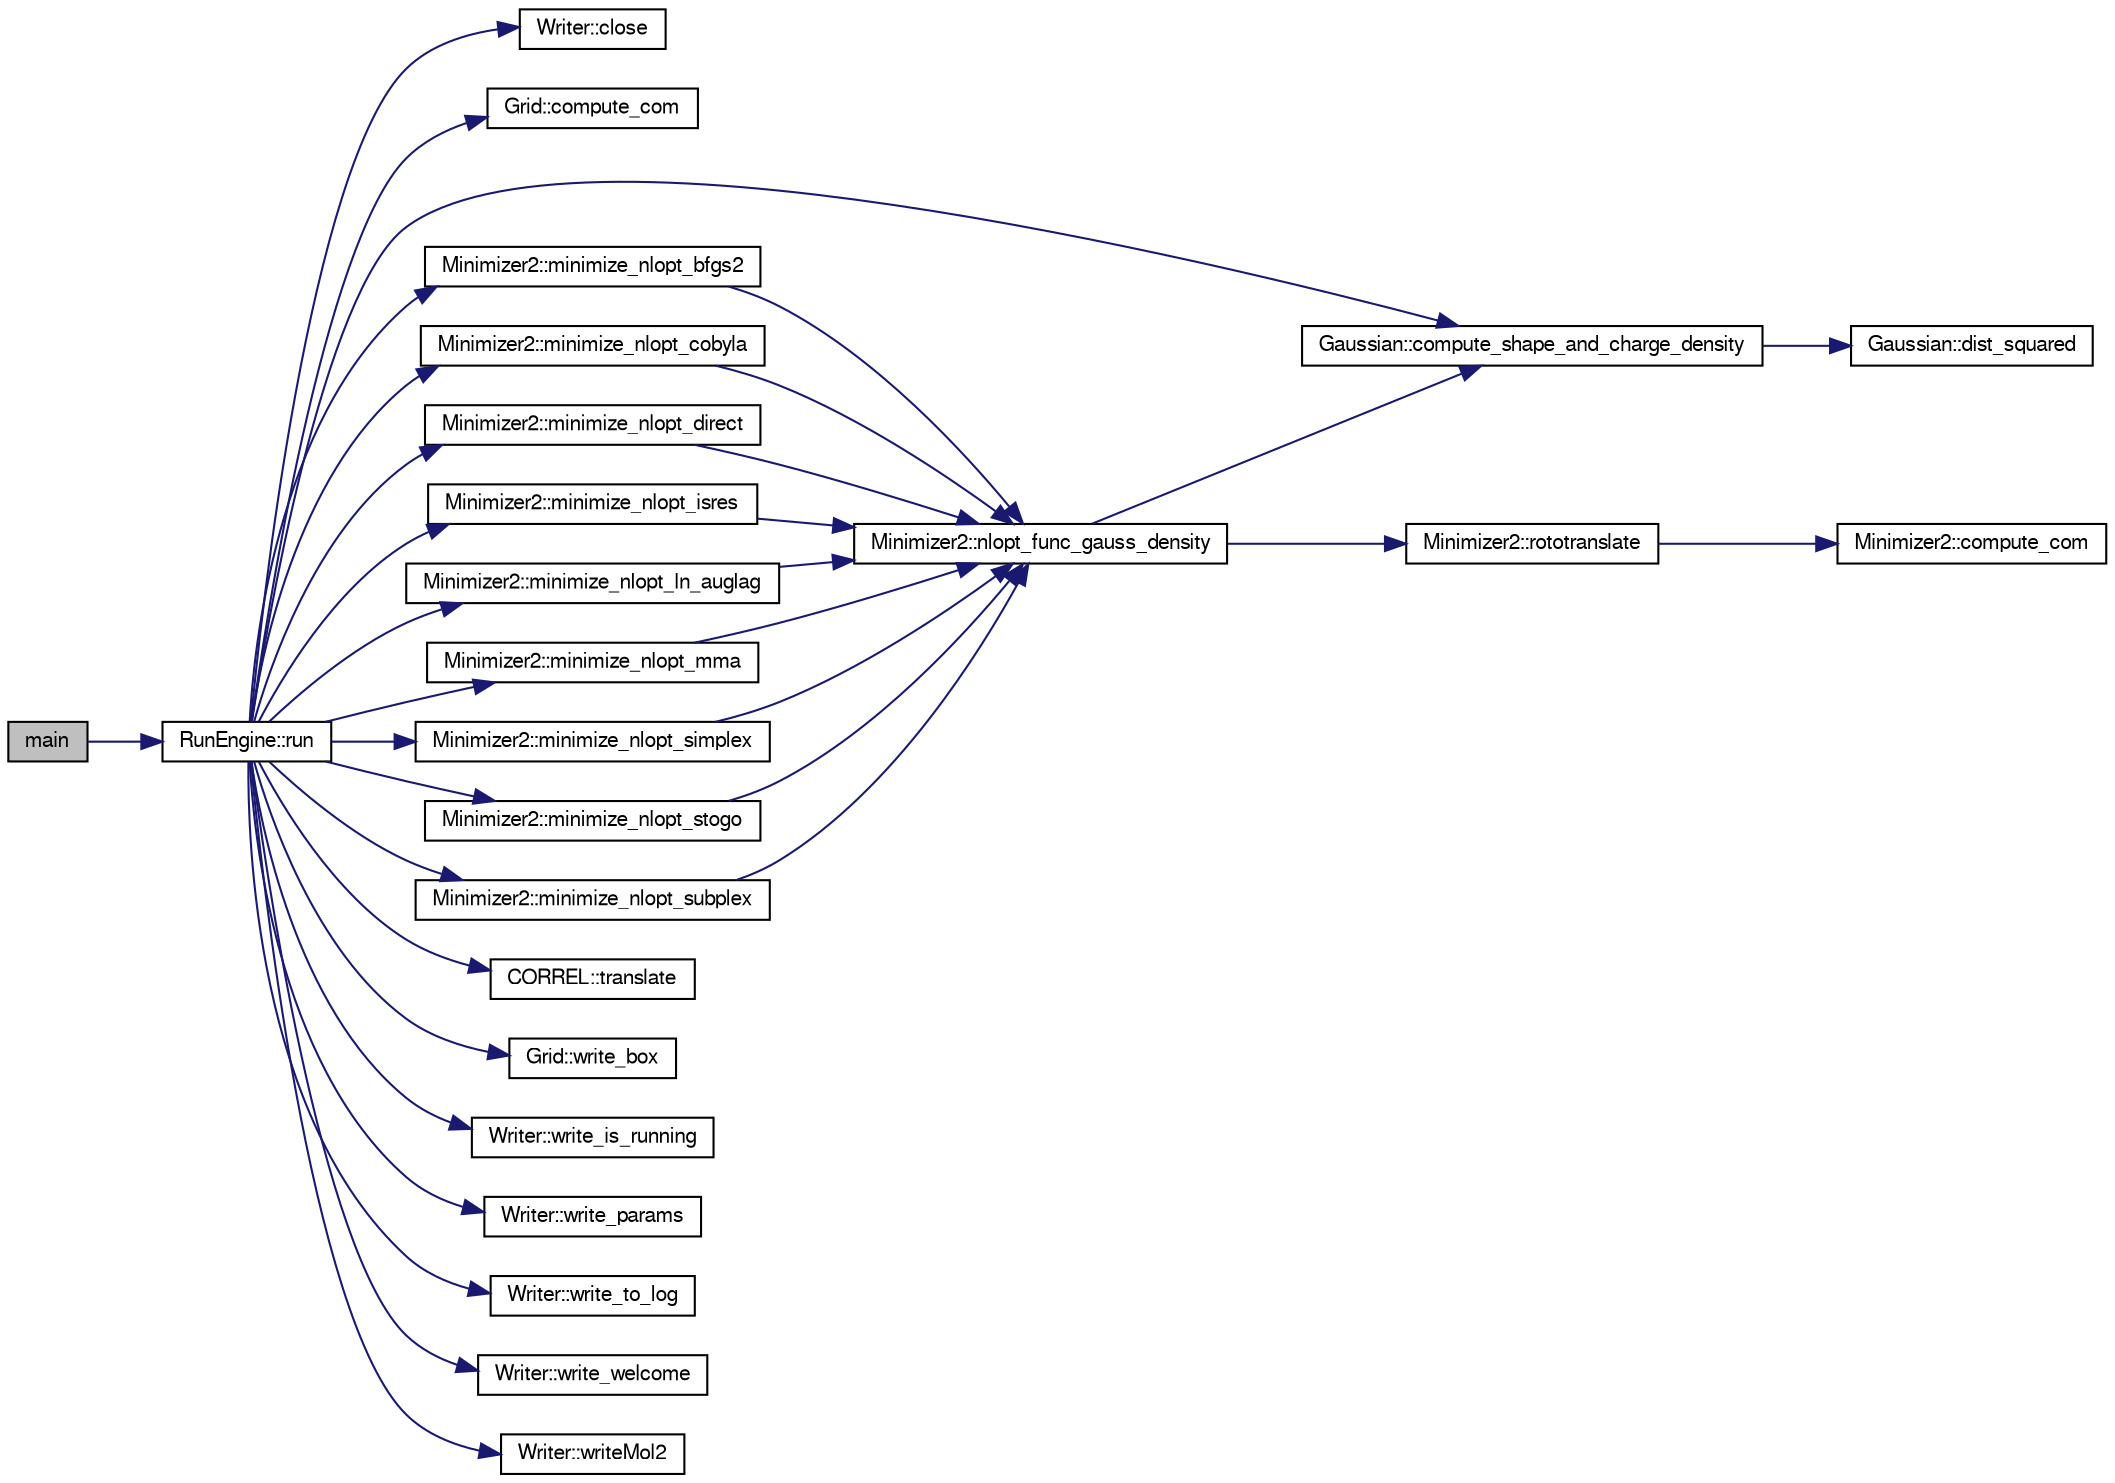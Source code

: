 digraph G
{
  edge [fontname="FreeSans",fontsize="10",labelfontname="FreeSans",labelfontsize="10"];
  node [fontname="FreeSans",fontsize="10",shape=record];
  rankdir=LR;
  Node1 [label="main",height=0.2,width=0.4,color="black", fillcolor="grey75", style="filled" fontcolor="black"];
  Node1 -> Node2 [color="midnightblue",fontsize="10",style="solid",fontname="FreeSans"];
  Node2 [label="RunEngine::run",height=0.2,width=0.4,color="black", fillcolor="white", style="filled",URL="$classRunEngine.html#a83014ce0e33ab9570f068e8c5991750b",tooltip="Function run."];
  Node2 -> Node3 [color="midnightblue",fontsize="10",style="solid",fontname="FreeSans"];
  Node3 [label="Writer::close",height=0.2,width=0.4,color="black", fillcolor="white", style="filled",URL="$classWriter.html#a0e062f09b761e7aee0638ae9bb8de234"];
  Node2 -> Node4 [color="midnightblue",fontsize="10",style="solid",fontname="FreeSans"];
  Node4 [label="Grid::compute_com",height=0.2,width=0.4,color="black", fillcolor="white", style="filled",URL="$classGrid.html#a995b7d957f244276f0b0cb8835fd7e9a"];
  Node2 -> Node5 [color="midnightblue",fontsize="10",style="solid",fontname="FreeSans"];
  Node5 [label="Gaussian::compute_shape_and_charge_density",height=0.2,width=0.4,color="black", fillcolor="white", style="filled",URL="$classGaussian.html#ae28140feb3ad3043854394808e97b4cf"];
  Node5 -> Node6 [color="midnightblue",fontsize="10",style="solid",fontname="FreeSans"];
  Node6 [label="Gaussian::dist_squared",height=0.2,width=0.4,color="black", fillcolor="white", style="filled",URL="$classGaussian.html#ae9535543b557e8481b3b7ad1e559d4c0"];
  Node2 -> Node7 [color="midnightblue",fontsize="10",style="solid",fontname="FreeSans"];
  Node7 [label="Minimizer2::minimize_nlopt_bfgs2",height=0.2,width=0.4,color="black", fillcolor="white", style="filled",URL="$classMinimizer2.html#a4981a5f90d855bc1d25b857881edb172"];
  Node7 -> Node8 [color="midnightblue",fontsize="10",style="solid",fontname="FreeSans"];
  Node8 [label="Minimizer2::nlopt_func_gauss_density",height=0.2,width=0.4,color="black", fillcolor="white", style="filled",URL="$classMinimizer2.html#a1e0732ccaf045c27bb2cc3186fddff55",tooltip="Objective function for Gaussian Shape and Charge computation."];
  Node8 -> Node5 [color="midnightblue",fontsize="10",style="solid",fontname="FreeSans"];
  Node8 -> Node9 [color="midnightblue",fontsize="10",style="solid",fontname="FreeSans"];
  Node9 [label="Minimizer2::rototranslate",height=0.2,width=0.4,color="black", fillcolor="white", style="filled",URL="$classMinimizer2.html#a7bc4c2fe892e0339048d9ca7932cdf69",tooltip="Computes new coordinates after a translation and a rotation."];
  Node9 -> Node10 [color="midnightblue",fontsize="10",style="solid",fontname="FreeSans"];
  Node10 [label="Minimizer2::compute_com",height=0.2,width=0.4,color="black", fillcolor="white", style="filled",URL="$classMinimizer2.html#addd14de621061132835370b3d02cd405",tooltip="Computes the center of mass of a molecular system."];
  Node2 -> Node11 [color="midnightblue",fontsize="10",style="solid",fontname="FreeSans"];
  Node11 [label="Minimizer2::minimize_nlopt_cobyla",height=0.2,width=0.4,color="black", fillcolor="white", style="filled",URL="$classMinimizer2.html#a09c326d8dfd60883a7506e0ebfdf4962"];
  Node11 -> Node8 [color="midnightblue",fontsize="10",style="solid",fontname="FreeSans"];
  Node2 -> Node12 [color="midnightblue",fontsize="10",style="solid",fontname="FreeSans"];
  Node12 [label="Minimizer2::minimize_nlopt_direct",height=0.2,width=0.4,color="black", fillcolor="white", style="filled",URL="$classMinimizer2.html#ac8b7b2846ad8d37e41f1b6b07045aef2"];
  Node12 -> Node8 [color="midnightblue",fontsize="10",style="solid",fontname="FreeSans"];
  Node2 -> Node13 [color="midnightblue",fontsize="10",style="solid",fontname="FreeSans"];
  Node13 [label="Minimizer2::minimize_nlopt_isres",height=0.2,width=0.4,color="black", fillcolor="white", style="filled",URL="$classMinimizer2.html#aca9af00ae1cf0399a476cbb6e22e09e3"];
  Node13 -> Node8 [color="midnightblue",fontsize="10",style="solid",fontname="FreeSans"];
  Node2 -> Node14 [color="midnightblue",fontsize="10",style="solid",fontname="FreeSans"];
  Node14 [label="Minimizer2::minimize_nlopt_ln_auglag",height=0.2,width=0.4,color="black", fillcolor="white", style="filled",URL="$classMinimizer2.html#a9a993fd3029f2be3c6096e385e1c5ba4",tooltip="Minimizes the objective function using local AUGLAG as implemented in NLOPT without using derivatives..."];
  Node14 -> Node8 [color="midnightblue",fontsize="10",style="solid",fontname="FreeSans"];
  Node2 -> Node15 [color="midnightblue",fontsize="10",style="solid",fontname="FreeSans"];
  Node15 [label="Minimizer2::minimize_nlopt_mma",height=0.2,width=0.4,color="black", fillcolor="white", style="filled",URL="$classMinimizer2.html#a39d440b959db32c57baab3a322758821"];
  Node15 -> Node8 [color="midnightblue",fontsize="10",style="solid",fontname="FreeSans"];
  Node2 -> Node16 [color="midnightblue",fontsize="10",style="solid",fontname="FreeSans"];
  Node16 [label="Minimizer2::minimize_nlopt_simplex",height=0.2,width=0.4,color="black", fillcolor="white", style="filled",URL="$classMinimizer2.html#acd7f7eb0f80c6b91268d3b81abd5bd1e"];
  Node16 -> Node8 [color="midnightblue",fontsize="10",style="solid",fontname="FreeSans"];
  Node2 -> Node17 [color="midnightblue",fontsize="10",style="solid",fontname="FreeSans"];
  Node17 [label="Minimizer2::minimize_nlopt_stogo",height=0.2,width=0.4,color="black", fillcolor="white", style="filled",URL="$classMinimizer2.html#a3c0a0abe78fc3b33e91e098d13b7f43a"];
  Node17 -> Node8 [color="midnightblue",fontsize="10",style="solid",fontname="FreeSans"];
  Node2 -> Node18 [color="midnightblue",fontsize="10",style="solid",fontname="FreeSans"];
  Node18 [label="Minimizer2::minimize_nlopt_subplex",height=0.2,width=0.4,color="black", fillcolor="white", style="filled",URL="$classMinimizer2.html#a781d7c1c19a0198afaa2e42bfee1651d"];
  Node18 -> Node8 [color="midnightblue",fontsize="10",style="solid",fontname="FreeSans"];
  Node2 -> Node19 [color="midnightblue",fontsize="10",style="solid",fontname="FreeSans"];
  Node19 [label="CORREL::translate",height=0.2,width=0.4,color="black", fillcolor="white", style="filled",URL="$classCORREL.html#ab2a0a4f465fc8f5fb104b1b082fcd478"];
  Node2 -> Node20 [color="midnightblue",fontsize="10",style="solid",fontname="FreeSans"];
  Node20 [label="Grid::write_box",height=0.2,width=0.4,color="black", fillcolor="white", style="filled",URL="$classGrid.html#ac47ec8672fada6fd797e3088d6b97807"];
  Node2 -> Node21 [color="midnightblue",fontsize="10",style="solid",fontname="FreeSans"];
  Node21 [label="Writer::write_is_running",height=0.2,width=0.4,color="black", fillcolor="white", style="filled",URL="$classWriter.html#a443ea89bda3fe215092995431029f238",tooltip="Class destructor. Closes the logfile."];
  Node2 -> Node22 [color="midnightblue",fontsize="10",style="solid",fontname="FreeSans"];
  Node22 [label="Writer::write_params",height=0.2,width=0.4,color="black", fillcolor="white", style="filled",URL="$classWriter.html#aae2301f0f38bc7425b9bebd9d01fcf25"];
  Node2 -> Node23 [color="midnightblue",fontsize="10",style="solid",fontname="FreeSans"];
  Node23 [label="Writer::write_to_log",height=0.2,width=0.4,color="black", fillcolor="white", style="filled",URL="$classWriter.html#ae6c8a4c5bc3323564a9fe23ebd288dcb"];
  Node2 -> Node24 [color="midnightblue",fontsize="10",style="solid",fontname="FreeSans"];
  Node24 [label="Writer::write_welcome",height=0.2,width=0.4,color="black", fillcolor="white", style="filled",URL="$classWriter.html#a12c58122d5143eb3e87c368459767da3",tooltip="This function writes a &quot;welcome&quot; message."];
  Node2 -> Node25 [color="midnightblue",fontsize="10",style="solid",fontname="FreeSans"];
  Node25 [label="Writer::writeMol2",height=0.2,width=0.4,color="black", fillcolor="white", style="filled",URL="$classWriter.html#adacf59995df761e703323cffc4c38caa"];
}
